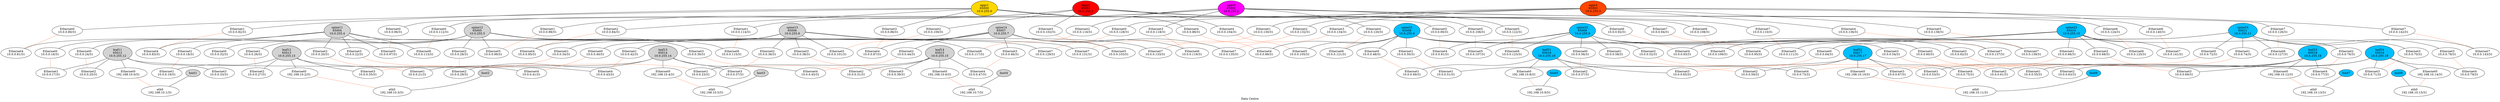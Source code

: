 strict graph {
	graph [label="Data Centre"];
	node [label="\N"];
	aggs1	 [bgp_asn=65000,
		dev_role=aggs,
		dev_type="microsoft-sonic",
		fillcolor=gold,
		label="aggs1
65000
10.0.255.0",
		loopback="10.0.255.0",
		pod=None,
		rank=1,
		style=filled];
	"iface-80"	 [dev_type=port,
		ipv4="10.0.0.80/31",
		label="Ethernet0
10.0.0.80/31",
		rank=2];
	aggs1 -- "iface-80"	 [color=black,
		phy=port];
	"iface-82"	 [dev_type=port,
		ipv4="10.0.0.82/31",
		label="Ethernet1
10.0.0.82/31",
		rank=2];
	aggs1 -- "iface-82"	 [color=black,
		phy=port];
	"iface-84"	 [dev_type=port,
		ipv4="10.0.0.84/31",
		label="Ethernet2
10.0.0.84/31",
		rank=2];
	aggs1 -- "iface-84"	 [color=black,
		phy=port];
	"iface-86"	 [dev_type=port,
		ipv4="10.0.0.86/31",
		label="Ethernet3
10.0.0.86/31",
		rank=2];
	aggs1 -- "iface-86"	 [color=black,
		phy=port];
	"iface-88"	 [dev_type=port,
		ipv4="10.0.0.88/31",
		label="Ethernet4
10.0.0.88/31",
		rank=2];
	aggs1 -- "iface-88"	 [color=black,
		phy=port];
	"iface-90"	 [dev_type=port,
		ipv4="10.0.0.90/31",
		label="Ethernet5
10.0.0.90/31",
		rank=2];
	aggs1 -- "iface-90"	 [color=black,
		phy=port];
	"iface-92"	 [dev_type=port,
		ipv4="10.0.0.92/31",
		label="Ethernet6
10.0.0.92/31",
		rank=2];
	aggs1 -- "iface-92"	 [color=black,
		phy=port];
	"iface-94"	 [dev_type=port,
		ipv4="10.0.0.94/31",
		label="Ethernet7
10.0.0.94/31",
		rank=2];
	aggs1 -- "iface-94"	 [color=black,
		phy=port];
	"iface-81"	 [dev_type=port,
		ipv4="10.0.0.81/31",
		label="Ethernet4
10.0.0.81/31",
		rank=3];
	"iface-80" -- "iface-81"	 [color=coral,
		linux_bridge=hs_br_80,
		phy=wire,
		role=dc];
	"iface-83"	 [dev_type=port,
		ipv4="10.0.0.83/31",
		label="Ethernet4
10.0.0.83/31",
		rank=3];
	"iface-82" -- "iface-83"	 [color=coral,
		linux_bridge=hs_br_82,
		phy=wire,
		role=dc];
	"iface-85"	 [dev_type=port,
		ipv4="10.0.0.85/31",
		label="Ethernet4
10.0.0.85/31",
		rank=3];
	"iface-84" -- "iface-85"	 [color=coral,
		linux_bridge=hs_br_84,
		phy=wire,
		role=dc];
	"iface-87"	 [dev_type=port,
		ipv4="10.0.0.87/31",
		label="Ethernet4
10.0.0.87/31",
		rank=3];
	"iface-86" -- "iface-87"	 [color=coral,
		linux_bridge=hs_br_86,
		phy=wire,
		role=dc];
	"iface-89"	 [dev_type=port,
		ipv4="10.0.0.89/31",
		label="Ethernet4
10.0.0.89/31",
		rank=3];
	"iface-88" -- "iface-89"	 [color=coral,
		linux_bridge=hs_br_88,
		phy=wire,
		role=dc];
	"iface-91"	 [dev_type=port,
		ipv4="10.0.0.91/31",
		label="Ethernet4
10.0.0.91/31",
		rank=3];
	"iface-90" -- "iface-91"	 [color=coral,
		linux_bridge=hs_br_90,
		phy=wire,
		role=dc];
	"iface-93"	 [dev_type=port,
		ipv4="10.0.0.93/31",
		label="Ethernet4
10.0.0.93/31",
		rank=3];
	"iface-92" -- "iface-93"	 [color=coral,
		linux_bridge=hs_br_92,
		phy=wire,
		role=dc];
	"iface-95"	 [dev_type=port,
		ipv4="10.0.0.95/31",
		label="Ethernet4
10.0.0.95/31",
		rank=3];
	"iface-94" -- "iface-95"	 [color=coral,
		linux_bridge=hs_br_94,
		phy=wire,
		role=dc];
	aggs2	 [bgp_asn=65001,
		dev_role=aggs,
		dev_type="microsoft-sonic",
		fillcolor=red,
		label="aggs2
65001
10.0.255.1",
		loopback="10.0.255.1",
		pod=None,
		rank=1,
		style=filled];
	"iface-96"	 [dev_type=port,
		ipv4="10.0.0.96/31",
		label="Ethernet0
10.0.0.96/31",
		rank=2];
	aggs2 -- "iface-96"	 [color=black,
		phy=port];
	"iface-98"	 [dev_type=port,
		ipv4="10.0.0.98/31",
		label="Ethernet1
10.0.0.98/31",
		rank=2];
	aggs2 -- "iface-98"	 [color=black,
		phy=port];
	"iface-100"	 [dev_type=port,
		ipv4="10.0.0.100/31",
		label="Ethernet2
10.0.0.100/31",
		rank=2];
	aggs2 -- "iface-100"	 [color=black,
		phy=port];
	"iface-102"	 [dev_type=port,
		ipv4="10.0.0.102/31",
		label="Ethernet3
10.0.0.102/31",
		rank=2];
	aggs2 -- "iface-102"	 [color=black,
		phy=port];
	"iface-104"	 [dev_type=port,
		ipv4="10.0.0.104/31",
		label="Ethernet4
10.0.0.104/31",
		rank=2];
	aggs2 -- "iface-104"	 [color=black,
		phy=port];
	"iface-106"	 [dev_type=port,
		ipv4="10.0.0.106/31",
		label="Ethernet5
10.0.0.106/31",
		rank=2];
	aggs2 -- "iface-106"	 [color=black,
		phy=port];
	"iface-108"	 [dev_type=port,
		ipv4="10.0.0.108/31",
		label="Ethernet6
10.0.0.108/31",
		rank=2];
	aggs2 -- "iface-108"	 [color=black,
		phy=port];
	"iface-110"	 [dev_type=port,
		ipv4="10.0.0.110/31",
		label="Ethernet7
10.0.0.110/31",
		rank=2];
	aggs2 -- "iface-110"	 [color=black,
		phy=port];
	"iface-97"	 [dev_type=port,
		ipv4="10.0.0.97/31",
		label="Ethernet5
10.0.0.97/31",
		rank=3];
	"iface-96" -- "iface-97"	 [color=coral,
		linux_bridge=hs_br_96,
		phy=wire,
		role=dc];
	"iface-99"	 [dev_type=port,
		ipv4="10.0.0.99/31",
		label="Ethernet5
10.0.0.99/31",
		rank=3];
	"iface-98" -- "iface-99"	 [color=coral,
		linux_bridge=hs_br_98,
		phy=wire,
		role=dc];
	"iface-101"	 [dev_type=port,
		ipv4="10.0.0.101/31",
		label="Ethernet5
10.0.0.101/31",
		rank=3];
	"iface-100" -- "iface-101"	 [color=coral,
		linux_bridge=hs_br_100,
		phy=wire,
		role=dc];
	"iface-103"	 [dev_type=port,
		ipv4="10.0.0.103/31",
		label="Ethernet5
10.0.0.103/31",
		rank=3];
	"iface-102" -- "iface-103"	 [color=coral,
		linux_bridge=hs_br_102,
		phy=wire,
		role=dc];
	"iface-105"	 [dev_type=port,
		ipv4="10.0.0.105/31",
		label="Ethernet5
10.0.0.105/31",
		rank=3];
	"iface-104" -- "iface-105"	 [color=coral,
		linux_bridge=hs_br_104,
		phy=wire,
		role=dc];
	"iface-107"	 [dev_type=port,
		ipv4="10.0.0.107/31",
		label="Ethernet5
10.0.0.107/31",
		rank=3];
	"iface-106" -- "iface-107"	 [color=coral,
		linux_bridge=hs_br_106,
		phy=wire,
		role=dc];
	"iface-109"	 [dev_type=port,
		ipv4="10.0.0.109/31",
		label="Ethernet5
10.0.0.109/31",
		rank=3];
	"iface-108" -- "iface-109"	 [color=coral,
		linux_bridge=hs_br_108,
		phy=wire,
		role=dc];
	"iface-111"	 [dev_type=port,
		ipv4="10.0.0.111/31",
		label="Ethernet5
10.0.0.111/31",
		rank=3];
	"iface-110" -- "iface-111"	 [color=coral,
		linux_bridge=hs_br_110,
		phy=wire,
		role=dc];
	aggs3	 [bgp_asn=65002,
		dev_role=aggs,
		dev_type="microsoft-sonic",
		fillcolor=magenta,
		label="aggs3
65002
10.0.255.2",
		loopback="10.0.255.2",
		pod=None,
		rank=1,
		style=filled];
	"iface-112"	 [dev_type=port,
		ipv4="10.0.0.112/31",
		label="Ethernet0
10.0.0.112/31",
		rank=2];
	aggs3 -- "iface-112"	 [color=black,
		phy=port];
	"iface-114"	 [dev_type=port,
		ipv4="10.0.0.114/31",
		label="Ethernet1
10.0.0.114/31",
		rank=2];
	aggs3 -- "iface-114"	 [color=black,
		phy=port];
	"iface-116"	 [dev_type=port,
		ipv4="10.0.0.116/31",
		label="Ethernet2
10.0.0.116/31",
		rank=2];
	aggs3 -- "iface-116"	 [color=black,
		phy=port];
	"iface-118"	 [dev_type=port,
		ipv4="10.0.0.118/31",
		label="Ethernet3
10.0.0.118/31",
		rank=2];
	aggs3 -- "iface-118"	 [color=black,
		phy=port];
	"iface-120"	 [dev_type=port,
		ipv4="10.0.0.120/31",
		label="Ethernet4
10.0.0.120/31",
		rank=2];
	aggs3 -- "iface-120"	 [color=black,
		phy=port];
	"iface-122"	 [dev_type=port,
		ipv4="10.0.0.122/31",
		label="Ethernet5
10.0.0.122/31",
		rank=2];
	aggs3 -- "iface-122"	 [color=black,
		phy=port];
	"iface-124"	 [dev_type=port,
		ipv4="10.0.0.124/31",
		label="Ethernet6
10.0.0.124/31",
		rank=2];
	aggs3 -- "iface-124"	 [color=black,
		phy=port];
	"iface-126"	 [dev_type=port,
		ipv4="10.0.0.126/31",
		label="Ethernet7
10.0.0.126/31",
		rank=2];
	aggs3 -- "iface-126"	 [color=black,
		phy=port];
	"iface-113"	 [dev_type=port,
		ipv4="10.0.0.113/31",
		label="Ethernet6
10.0.0.113/31",
		rank=3];
	"iface-112" -- "iface-113"	 [color=coral,
		linux_bridge=hs_br_112,
		phy=wire,
		role=dc];
	"iface-115"	 [dev_type=port,
		ipv4="10.0.0.115/31",
		label="Ethernet6
10.0.0.115/31",
		rank=3];
	"iface-114" -- "iface-115"	 [color=coral,
		linux_bridge=hs_br_114,
		phy=wire,
		role=dc];
	"iface-117"	 [dev_type=port,
		ipv4="10.0.0.117/31",
		label="Ethernet6
10.0.0.117/31",
		rank=3];
	"iface-116" -- "iface-117"	 [color=coral,
		linux_bridge=hs_br_116,
		phy=wire,
		role=dc];
	"iface-119"	 [dev_type=port,
		ipv4="10.0.0.119/31",
		label="Ethernet6
10.0.0.119/31",
		rank=3];
	"iface-118" -- "iface-119"	 [color=coral,
		linux_bridge=hs_br_118,
		phy=wire,
		role=dc];
	"iface-121"	 [dev_type=port,
		ipv4="10.0.0.121/31",
		label="Ethernet6
10.0.0.121/31",
		rank=3];
	"iface-120" -- "iface-121"	 [color=coral,
		linux_bridge=hs_br_120,
		phy=wire,
		role=dc];
	"iface-123"	 [dev_type=port,
		ipv4="10.0.0.123/31",
		label="Ethernet6
10.0.0.123/31",
		rank=3];
	"iface-122" -- "iface-123"	 [color=coral,
		linux_bridge=hs_br_122,
		phy=wire,
		role=dc];
	"iface-125"	 [dev_type=port,
		ipv4="10.0.0.125/31",
		label="Ethernet6
10.0.0.125/31",
		rank=3];
	"iface-124" -- "iface-125"	 [color=coral,
		linux_bridge=hs_br_124,
		phy=wire,
		role=dc];
	"iface-127"	 [dev_type=port,
		ipv4="10.0.0.127/31",
		label="Ethernet6
10.0.0.127/31",
		rank=3];
	"iface-126" -- "iface-127"	 [color=coral,
		linux_bridge=hs_br_126,
		phy=wire,
		role=dc];
	aggs4	 [bgp_asn=65003,
		dev_role=aggs,
		dev_type="microsoft-sonic",
		fillcolor=orangered,
		label="aggs4
65003
10.0.255.3",
		loopback="10.0.255.3",
		pod=None,
		rank=1,
		style=filled];
	"iface-128"	 [dev_type=port,
		ipv4="10.0.0.128/31",
		label="Ethernet0
10.0.0.128/31",
		rank=2];
	aggs4 -- "iface-128"	 [color=black,
		phy=port];
	"iface-130"	 [dev_type=port,
		ipv4="10.0.0.130/31",
		label="Ethernet1
10.0.0.130/31",
		rank=2];
	aggs4 -- "iface-130"	 [color=black,
		phy=port];
	"iface-132"	 [dev_type=port,
		ipv4="10.0.0.132/31",
		label="Ethernet2
10.0.0.132/31",
		rank=2];
	aggs4 -- "iface-132"	 [color=black,
		phy=port];
	"iface-134"	 [dev_type=port,
		ipv4="10.0.0.134/31",
		label="Ethernet3
10.0.0.134/31",
		rank=2];
	aggs4 -- "iface-134"	 [color=black,
		phy=port];
	"iface-136"	 [dev_type=port,
		ipv4="10.0.0.136/31",
		label="Ethernet4
10.0.0.136/31",
		rank=2];
	aggs4 -- "iface-136"	 [color=black,
		phy=port];
	"iface-138"	 [dev_type=port,
		ipv4="10.0.0.138/31",
		label="Ethernet5
10.0.0.138/31",
		rank=2];
	aggs4 -- "iface-138"	 [color=black,
		phy=port];
	"iface-140"	 [dev_type=port,
		ipv4="10.0.0.140/31",
		label="Ethernet6
10.0.0.140/31",
		rank=2];
	aggs4 -- "iface-140"	 [color=black,
		phy=port];
	"iface-142"	 [dev_type=port,
		ipv4="10.0.0.142/31",
		label="Ethernet7
10.0.0.142/31",
		rank=2];
	aggs4 -- "iface-142"	 [color=black,
		phy=port];
	"iface-129"	 [dev_type=port,
		ipv4="10.0.0.129/31",
		label="Ethernet7
10.0.0.129/31",
		rank=3];
	"iface-128" -- "iface-129"	 [color=coral,
		linux_bridge=hs_br_128,
		phy=wire,
		role=dc];
	"iface-131"	 [dev_type=port,
		ipv4="10.0.0.131/31",
		label="Ethernet7
10.0.0.131/31",
		rank=3];
	"iface-130" -- "iface-131"	 [color=coral,
		linux_bridge=hs_br_130,
		phy=wire,
		role=dc];
	"iface-133"	 [dev_type=port,
		ipv4="10.0.0.133/31",
		label="Ethernet7
10.0.0.133/31",
		rank=3];
	"iface-132" -- "iface-133"	 [color=coral,
		linux_bridge=hs_br_132,
		phy=wire,
		role=dc];
	"iface-135"	 [dev_type=port,
		ipv4="10.0.0.135/31",
		label="Ethernet7
10.0.0.135/31",
		rank=3];
	"iface-134" -- "iface-135"	 [color=coral,
		linux_bridge=hs_br_134,
		phy=wire,
		role=dc];
	"iface-137"	 [dev_type=port,
		ipv4="10.0.0.137/31",
		label="Ethernet7
10.0.0.137/31",
		rank=3];
	"iface-136" -- "iface-137"	 [color=coral,
		linux_bridge=hs_br_136,
		phy=wire,
		role=dc];
	"iface-139"	 [dev_type=port,
		ipv4="10.0.0.139/31",
		label="Ethernet7
10.0.0.139/31",
		rank=3];
	"iface-138" -- "iface-139"	 [color=coral,
		linux_bridge=hs_br_138,
		phy=wire,
		role=dc];
	"iface-141"	 [dev_type=port,
		ipv4="10.0.0.141/31",
		label="Ethernet7
10.0.0.141/31",
		rank=3];
	"iface-140" -- "iface-141"	 [color=coral,
		linux_bridge=hs_br_140,
		phy=wire,
		role=dc];
	"iface-143"	 [dev_type=port,
		ipv4="10.0.0.143/31",
		label="Ethernet7
10.0.0.143/31",
		rank=3];
	"iface-142" -- "iface-143"	 [color=coral,
		linux_bridge=hs_br_142,
		phy=wire,
		role=dc];
	spine11	 [bgp_asn=65004,
		dev_role=spines,
		dev_type="microsoft-sonic",
		fillcolor=lightgrey,
		label="spine11
65004
10.0.255.4",
		loopback="10.0.255.4",
		pod=A,
		rank=4,
		style=filled];
	"iface-16"	 [dev_type=port,
		ipv4="10.0.0.16/31",
		label="Ethernet0
10.0.0.16/31",
		rank=5];
	spine11 -- "iface-16"	 [color=black,
		phy=port];
	"iface-18"	 [dev_type=port,
		ipv4="10.0.0.18/31",
		label="Ethernet1
10.0.0.18/31",
		rank=5];
	spine11 -- "iface-18"	 [color=black,
		phy=port];
	"iface-20"	 [dev_type=port,
		ipv4="10.0.0.20/31",
		label="Ethernet2
10.0.0.20/31",
		rank=5];
	spine11 -- "iface-20"	 [color=black,
		phy=port];
	"iface-22"	 [dev_type=port,
		ipv4="10.0.0.22/31",
		label="Ethernet3
10.0.0.22/31",
		rank=5];
	spine11 -- "iface-22"	 [color=black,
		phy=port];
	spine11 -- "iface-81"	 [color=black,
		phy=port];
	spine11 -- "iface-97"	 [color=black,
		phy=port];
	spine11 -- "iface-113"	 [color=black,
		phy=port];
	spine11 -- "iface-129"	 [color=black,
		phy=port];
	"iface-17"	 [dev_type=port,
		ipv4="10.0.0.17/31",
		label="Ethernet1
10.0.0.17/31",
		rank=6];
	"iface-16" -- "iface-17"	 [color=coral,
		linux_bridge=hs_br_16,
		phy=wire,
		role=dc];
	"iface-19"	 [dev_type=port,
		ipv4="10.0.0.19/31",
		label="Ethernet1
10.0.0.19/31",
		rank=6];
	"iface-18" -- "iface-19"	 [color=coral,
		linux_bridge=hs_br_18,
		phy=wire,
		role=dc];
	"iface-21"	 [dev_type=port,
		ipv4="10.0.0.21/31",
		label="Ethernet1
10.0.0.21/31",
		rank=6];
	"iface-20" -- "iface-21"	 [color=coral,
		linux_bridge=hs_br_20,
		phy=wire,
		role=dc];
	"iface-23"	 [dev_type=port,
		ipv4="10.0.0.23/31",
		label="Ethernet1
10.0.0.23/31",
		rank=6];
	"iface-22" -- "iface-23"	 [color=coral,
		linux_bridge=hs_br_22,
		phy=wire,
		role=dc];
	spine12	 [bgp_asn=65005,
		dev_role=spines,
		dev_type="microsoft-sonic",
		fillcolor=lightgrey,
		label="spine12
65005
10.0.255.5",
		loopback="10.0.255.5",
		pod=A,
		rank=4,
		style=filled];
	"iface-24"	 [dev_type=port,
		ipv4="10.0.0.24/31",
		label="Ethernet0
10.0.0.24/31",
		rank=5];
	spine12 -- "iface-24"	 [color=black,
		phy=port];
	"iface-26"	 [dev_type=port,
		ipv4="10.0.0.26/31",
		label="Ethernet1
10.0.0.26/31",
		rank=5];
	spine12 -- "iface-26"	 [color=black,
		phy=port];
	"iface-28"	 [dev_type=port,
		ipv4="10.0.0.28/31",
		label="Ethernet2
10.0.0.28/31",
		rank=5];
	spine12 -- "iface-28"	 [color=black,
		phy=port];
	"iface-30"	 [dev_type=port,
		ipv4="10.0.0.30/31",
		label="Ethernet3
10.0.0.30/31",
		rank=5];
	spine12 -- "iface-30"	 [color=black,
		phy=port];
	spine12 -- "iface-83"	 [color=black,
		phy=port];
	spine12 -- "iface-99"	 [color=black,
		phy=port];
	spine12 -- "iface-115"	 [color=black,
		phy=port];
	spine12 -- "iface-131"	 [color=black,
		phy=port];
	"iface-25"	 [dev_type=port,
		ipv4="10.0.0.25/31",
		label="Ethernet2
10.0.0.25/31",
		rank=6];
	"iface-24" -- "iface-25"	 [color=coral,
		linux_bridge=hs_br_24,
		phy=wire,
		role=dc];
	"iface-27"	 [dev_type=port,
		ipv4="10.0.0.27/31",
		label="Ethernet2
10.0.0.27/31",
		rank=6];
	"iface-26" -- "iface-27"	 [color=coral,
		linux_bridge=hs_br_26,
		phy=wire,
		role=dc];
	"iface-29"	 [dev_type=port,
		ipv4="10.0.0.29/31",
		label="Ethernet2
10.0.0.29/31",
		rank=6];
	"iface-28" -- "iface-29"	 [color=coral,
		linux_bridge=hs_br_28,
		phy=wire,
		role=dc];
	"iface-31"	 [dev_type=port,
		ipv4="10.0.0.31/31",
		label="Ethernet2
10.0.0.31/31",
		rank=6];
	"iface-30" -- "iface-31"	 [color=coral,
		linux_bridge=hs_br_30,
		phy=wire,
		role=dc];
	spine13	 [bgp_asn=65006,
		dev_role=spines,
		dev_type="microsoft-sonic",
		fillcolor=lightgrey,
		label="spine13
65006
10.0.255.6",
		loopback="10.0.255.6",
		pod=A,
		rank=4,
		style=filled];
	"iface-32"	 [dev_type=port,
		ipv4="10.0.0.32/31",
		label="Ethernet0
10.0.0.32/31",
		rank=5];
	spine13 -- "iface-32"	 [color=black,
		phy=port];
	"iface-34"	 [dev_type=port,
		ipv4="10.0.0.34/31",
		label="Ethernet1
10.0.0.34/31",
		rank=5];
	spine13 -- "iface-34"	 [color=black,
		phy=port];
	"iface-36"	 [dev_type=port,
		ipv4="10.0.0.36/31",
		label="Ethernet2
10.0.0.36/31",
		rank=5];
	spine13 -- "iface-36"	 [color=black,
		phy=port];
	"iface-38"	 [dev_type=port,
		ipv4="10.0.0.38/31",
		label="Ethernet3
10.0.0.38/31",
		rank=5];
	spine13 -- "iface-38"	 [color=black,
		phy=port];
	spine13 -- "iface-85"	 [color=black,
		phy=port];
	spine13 -- "iface-101"	 [color=black,
		phy=port];
	spine13 -- "iface-117"	 [color=black,
		phy=port];
	spine13 -- "iface-133"	 [color=black,
		phy=port];
	"iface-33"	 [dev_type=port,
		ipv4="10.0.0.33/31",
		label="Ethernet3
10.0.0.33/31",
		rank=6];
	"iface-32" -- "iface-33"	 [color=coral,
		linux_bridge=hs_br_32,
		phy=wire,
		role=dc];
	"iface-35"	 [dev_type=port,
		ipv4="10.0.0.35/31",
		label="Ethernet3
10.0.0.35/31",
		rank=6];
	"iface-34" -- "iface-35"	 [color=coral,
		linux_bridge=hs_br_34,
		phy=wire,
		role=dc];
	"iface-37"	 [dev_type=port,
		ipv4="10.0.0.37/31",
		label="Ethernet3
10.0.0.37/31",
		rank=6];
	"iface-36" -- "iface-37"	 [color=coral,
		linux_bridge=hs_br_36,
		phy=wire,
		role=dc];
	"iface-39"	 [dev_type=port,
		ipv4="10.0.0.39/31",
		label="Ethernet3
10.0.0.39/31",
		rank=6];
	"iface-38" -- "iface-39"	 [color=coral,
		linux_bridge=hs_br_38,
		phy=wire,
		role=dc];
	spine14	 [bgp_asn=65007,
		dev_role=spines,
		dev_type="microsoft-sonic",
		fillcolor=lightgrey,
		label="spine14
65007
10.0.255.7",
		loopback="10.0.255.7",
		pod=A,
		rank=4,
		style=filled];
	"iface-40"	 [dev_type=port,
		ipv4="10.0.0.40/31",
		label="Ethernet0
10.0.0.40/31",
		rank=5];
	spine14 -- "iface-40"	 [color=black,
		phy=port];
	"iface-42"	 [dev_type=port,
		ipv4="10.0.0.42/31",
		label="Ethernet1
10.0.0.42/31",
		rank=5];
	spine14 -- "iface-42"	 [color=black,
		phy=port];
	"iface-44"	 [dev_type=port,
		ipv4="10.0.0.44/31",
		label="Ethernet2
10.0.0.44/31",
		rank=5];
	spine14 -- "iface-44"	 [color=black,
		phy=port];
	"iface-46"	 [dev_type=port,
		ipv4="10.0.0.46/31",
		label="Ethernet3
10.0.0.46/31",
		rank=5];
	spine14 -- "iface-46"	 [color=black,
		phy=port];
	spine14 -- "iface-87"	 [color=black,
		phy=port];
	spine14 -- "iface-103"	 [color=black,
		phy=port];
	spine14 -- "iface-119"	 [color=black,
		phy=port];
	spine14 -- "iface-135"	 [color=black,
		phy=port];
	"iface-41"	 [dev_type=port,
		ipv4="10.0.0.41/31",
		label="Ethernet4
10.0.0.41/31",
		rank=6];
	"iface-40" -- "iface-41"	 [color=coral,
		linux_bridge=hs_br_40,
		phy=wire,
		role=dc];
	"iface-43"	 [dev_type=port,
		ipv4="10.0.0.43/31",
		label="Ethernet4
10.0.0.43/31",
		rank=6];
	"iface-42" -- "iface-43"	 [color=coral,
		linux_bridge=hs_br_42,
		phy=wire,
		role=dc];
	"iface-45"	 [dev_type=port,
		ipv4="10.0.0.45/31",
		label="Ethernet4
10.0.0.45/31",
		rank=6];
	"iface-44" -- "iface-45"	 [color=coral,
		linux_bridge=hs_br_44,
		phy=wire,
		role=dc];
	"iface-47"	 [dev_type=port,
		ipv4="10.0.0.47/31",
		label="Ethernet4
10.0.0.47/31",
		rank=6];
	"iface-46" -- "iface-47"	 [color=coral,
		linux_bridge=hs_br_46,
		phy=wire,
		role=dc];
	spine21	 [bgp_asn=65008,
		dev_role=spines,
		dev_type="microsoft-sonic",
		fillcolor=deepskyblue,
		label="spine21
65008
10.0.255.8",
		loopback="10.0.255.8",
		pod=B,
		rank=4,
		style=filled];
	"iface-48"	 [dev_type=port,
		ipv4="10.0.0.48/31",
		label="Ethernet0
10.0.0.48/31",
		rank=5];
	spine21 -- "iface-48"	 [color=black,
		phy=port];
	"iface-50"	 [dev_type=port,
		ipv4="10.0.0.50/31",
		label="Ethernet1
10.0.0.50/31",
		rank=5];
	spine21 -- "iface-50"	 [color=black,
		phy=port];
	"iface-52"	 [dev_type=port,
		ipv4="10.0.0.52/31",
		label="Ethernet2
10.0.0.52/31",
		rank=5];
	spine21 -- "iface-52"	 [color=black,
		phy=port];
	"iface-54"	 [dev_type=port,
		ipv4="10.0.0.54/31",
		label="Ethernet3
10.0.0.54/31",
		rank=5];
	spine21 -- "iface-54"	 [color=black,
		phy=port];
	spine21 -- "iface-89"	 [color=black,
		phy=port];
	spine21 -- "iface-105"	 [color=black,
		phy=port];
	spine21 -- "iface-121"	 [color=black,
		phy=port];
	spine21 -- "iface-137"	 [color=black,
		phy=port];
	"iface-49"	 [dev_type=port,
		ipv4="10.0.0.49/31",
		label="Ethernet1
10.0.0.49/31",
		rank=6];
	"iface-48" -- "iface-49"	 [color=coral,
		linux_bridge=hs_br_48,
		phy=wire,
		role=dc];
	"iface-51"	 [dev_type=port,
		ipv4="10.0.0.51/31",
		label="Ethernet1
10.0.0.51/31",
		rank=6];
	"iface-50" -- "iface-51"	 [color=coral,
		linux_bridge=hs_br_50,
		phy=wire,
		role=dc];
	"iface-53"	 [dev_type=port,
		ipv4="10.0.0.53/31",
		label="Ethernet1
10.0.0.53/31",
		rank=6];
	"iface-52" -- "iface-53"	 [color=coral,
		linux_bridge=hs_br_52,
		phy=wire,
		role=dc];
	"iface-55"	 [dev_type=port,
		ipv4="10.0.0.55/31",
		label="Ethernet1
10.0.0.55/31",
		rank=6];
	"iface-54" -- "iface-55"	 [color=coral,
		linux_bridge=hs_br_54,
		phy=wire,
		role=dc];
	spine22	 [bgp_asn=65009,
		dev_role=spines,
		dev_type="microsoft-sonic",
		fillcolor=deepskyblue,
		label="spine22
65009
10.0.255.9",
		loopback="10.0.255.9",
		pod=B,
		rank=4,
		style=filled];
	"iface-56"	 [dev_type=port,
		ipv4="10.0.0.56/31",
		label="Ethernet0
10.0.0.56/31",
		rank=5];
	spine22 -- "iface-56"	 [color=black,
		phy=port];
	"iface-58"	 [dev_type=port,
		ipv4="10.0.0.58/31",
		label="Ethernet1
10.0.0.58/31",
		rank=5];
	spine22 -- "iface-58"	 [color=black,
		phy=port];
	"iface-60"	 [dev_type=port,
		ipv4="10.0.0.60/31",
		label="Ethernet2
10.0.0.60/31",
		rank=5];
	spine22 -- "iface-60"	 [color=black,
		phy=port];
	"iface-62"	 [dev_type=port,
		ipv4="10.0.0.62/31",
		label="Ethernet3
10.0.0.62/31",
		rank=5];
	spine22 -- "iface-62"	 [color=black,
		phy=port];
	spine22 -- "iface-91"	 [color=black,
		phy=port];
	spine22 -- "iface-107"	 [color=black,
		phy=port];
	spine22 -- "iface-123"	 [color=black,
		phy=port];
	spine22 -- "iface-139"	 [color=black,
		phy=port];
	"iface-57"	 [dev_type=port,
		ipv4="10.0.0.57/31",
		label="Ethernet2
10.0.0.57/31",
		rank=6];
	"iface-56" -- "iface-57"	 [color=coral,
		linux_bridge=hs_br_56,
		phy=wire,
		role=dc];
	"iface-59"	 [dev_type=port,
		ipv4="10.0.0.59/31",
		label="Ethernet2
10.0.0.59/31",
		rank=6];
	"iface-58" -- "iface-59"	 [color=coral,
		linux_bridge=hs_br_58,
		phy=wire,
		role=dc];
	"iface-61"	 [dev_type=port,
		ipv4="10.0.0.61/31",
		label="Ethernet2
10.0.0.61/31",
		rank=6];
	"iface-60" -- "iface-61"	 [color=coral,
		linux_bridge=hs_br_60,
		phy=wire,
		role=dc];
	"iface-63"	 [dev_type=port,
		ipv4="10.0.0.63/31",
		label="Ethernet2
10.0.0.63/31",
		rank=6];
	"iface-62" -- "iface-63"	 [color=coral,
		linux_bridge=hs_br_62,
		phy=wire,
		role=dc];
	spine23	 [bgp_asn=65010,
		dev_role=spines,
		dev_type="microsoft-sonic",
		fillcolor=deepskyblue,
		label="spine23
65010
10.0.255.10",
		loopback="10.0.255.10",
		pod=B,
		rank=4,
		style=filled];
	"iface-64"	 [dev_type=port,
		ipv4="10.0.0.64/31",
		label="Ethernet0
10.0.0.64/31",
		rank=5];
	spine23 -- "iface-64"	 [color=black,
		phy=port];
	"iface-66"	 [dev_type=port,
		ipv4="10.0.0.66/31",
		label="Ethernet1
10.0.0.66/31",
		rank=5];
	spine23 -- "iface-66"	 [color=black,
		phy=port];
	"iface-68"	 [dev_type=port,
		ipv4="10.0.0.68/31",
		label="Ethernet2
10.0.0.68/31",
		rank=5];
	spine23 -- "iface-68"	 [color=black,
		phy=port];
	"iface-70"	 [dev_type=port,
		ipv4="10.0.0.70/31",
		label="Ethernet3
10.0.0.70/31",
		rank=5];
	spine23 -- "iface-70"	 [color=black,
		phy=port];
	spine23 -- "iface-93"	 [color=black,
		phy=port];
	spine23 -- "iface-109"	 [color=black,
		phy=port];
	spine23 -- "iface-125"	 [color=black,
		phy=port];
	spine23 -- "iface-141"	 [color=black,
		phy=port];
	"iface-65"	 [dev_type=port,
		ipv4="10.0.0.65/31",
		label="Ethernet3
10.0.0.65/31",
		rank=6];
	"iface-64" -- "iface-65"	 [color=coral,
		linux_bridge=hs_br_64,
		phy=wire,
		role=dc];
	"iface-67"	 [dev_type=port,
		ipv4="10.0.0.67/31",
		label="Ethernet3
10.0.0.67/31",
		rank=6];
	"iface-66" -- "iface-67"	 [color=coral,
		linux_bridge=hs_br_66,
		phy=wire,
		role=dc];
	"iface-69"	 [dev_type=port,
		ipv4="10.0.0.69/31",
		label="Ethernet3
10.0.0.69/31",
		rank=6];
	"iface-68" -- "iface-69"	 [color=coral,
		linux_bridge=hs_br_68,
		phy=wire,
		role=dc];
	"iface-71"	 [dev_type=port,
		ipv4="10.0.0.71/31",
		label="Ethernet3
10.0.0.71/31",
		rank=6];
	"iface-70" -- "iface-71"	 [color=coral,
		linux_bridge=hs_br_70,
		phy=wire,
		role=dc];
	spine24	 [bgp_asn=65011,
		dev_role=spines,
		dev_type="microsoft-sonic",
		fillcolor=deepskyblue,
		label="spine24
65011
10.0.255.11",
		loopback="10.0.255.11",
		pod=B,
		rank=4,
		style=filled];
	"iface-72"	 [dev_type=port,
		ipv4="10.0.0.72/31",
		label="Ethernet0
10.0.0.72/31",
		rank=5];
	spine24 -- "iface-72"	 [color=black,
		phy=port];
	"iface-74"	 [dev_type=port,
		ipv4="10.0.0.74/31",
		label="Ethernet1
10.0.0.74/31",
		rank=5];
	spine24 -- "iface-74"	 [color=black,
		phy=port];
	"iface-76"	 [dev_type=port,
		ipv4="10.0.0.76/31",
		label="Ethernet2
10.0.0.76/31",
		rank=5];
	spine24 -- "iface-76"	 [color=black,
		phy=port];
	"iface-78"	 [dev_type=port,
		ipv4="10.0.0.78/31",
		label="Ethernet3
10.0.0.78/31",
		rank=5];
	spine24 -- "iface-78"	 [color=black,
		phy=port];
	spine24 -- "iface-95"	 [color=black,
		phy=port];
	spine24 -- "iface-111"	 [color=black,
		phy=port];
	spine24 -- "iface-127"	 [color=black,
		phy=port];
	spine24 -- "iface-143"	 [color=black,
		phy=port];
	"iface-73"	 [dev_type=port,
		ipv4="10.0.0.73/31",
		label="Ethernet4
10.0.0.73/31",
		rank=6];
	"iface-72" -- "iface-73"	 [color=coral,
		linux_bridge=hs_br_72,
		phy=wire,
		role=dc];
	"iface-75"	 [dev_type=port,
		ipv4="10.0.0.75/31",
		label="Ethernet4
10.0.0.75/31",
		rank=6];
	"iface-74" -- "iface-75"	 [color=coral,
		linux_bridge=hs_br_74,
		phy=wire,
		role=dc];
	"iface-77"	 [dev_type=port,
		ipv4="10.0.0.77/31",
		label="Ethernet4
10.0.0.77/31",
		rank=6];
	"iface-76" -- "iface-77"	 [color=coral,
		linux_bridge=hs_br_76,
		phy=wire,
		role=dc];
	"iface-79"	 [dev_type=port,
		ipv4="10.0.0.79/31",
		label="Ethernet4
10.0.0.79/31",
		rank=6];
	"iface-78" -- "iface-79"	 [color=coral,
		linux_bridge=hs_br_78,
		phy=wire,
		role=dc];
	leaf11	 [bgp_asn=65012,
		dev_role=leafs,
		dev_type="microsoft-sonic",
		fillcolor=lightgrey,
		label="leaf11
65012
10.0.255.12",
		loopback="10.0.255.12",
		pod=A,
		rank=7,
		style=filled];
	"iface-0"	 [dev_type=port,
		ipv4="192.168.10.0/31",
		label="Ethernet0
192.168.10.0/31",
		rank=8];
	leaf11 -- "iface-0"	 [color=black,
		phy=port];
	leaf11 -- "iface-17"	 [color=black,
		phy=port];
	leaf11 -- "iface-25"	 [color=black,
		phy=port];
	leaf11 -- "iface-33"	 [color=black,
		phy=port];
	leaf11 -- "iface-41"	 [color=black,
		phy=port];
	"iface-1"	 [dev_type=port,
		ipv4="192.168.10.1/31",
		label="eth0
192.168.10.1/31",
		rank=9];
	"iface-0" -- "iface-1"	 [color=coral,
		linux_bridge=hs_br_0,
		phy=wire,
		role=customer];
	leaf12	 [bgp_asn=65013,
		dev_role=leafs,
		dev_type="microsoft-sonic",
		fillcolor=lightgrey,
		label="leaf12
65013
10.0.255.13",
		loopback="10.0.255.13",
		pod=A,
		rank=7,
		style=filled];
	"iface-2"	 [dev_type=port,
		ipv4="192.168.10.2/31",
		label="Ethernet0
192.168.10.2/31",
		rank=8];
	leaf12 -- "iface-2"	 [color=black,
		phy=port];
	leaf12 -- "iface-19"	 [color=black,
		phy=port];
	leaf12 -- "iface-27"	 [color=black,
		phy=port];
	leaf12 -- "iface-35"	 [color=black,
		phy=port];
	leaf12 -- "iface-43"	 [color=black,
		phy=port];
	"iface-3"	 [dev_type=port,
		ipv4="192.168.10.3/31",
		label="eth0
192.168.10.3/31",
		rank=9];
	"iface-2" -- "iface-3"	 [color=coral,
		linux_bridge=hs_br_2,
		phy=wire,
		role=customer];
	leaf13	 [bgp_asn=65014,
		dev_role=leafs,
		dev_type="microsoft-sonic",
		fillcolor=lightgrey,
		label="leaf13
65014
10.0.255.14",
		loopback="10.0.255.14",
		pod=A,
		rank=7,
		style=filled];
	"iface-4"	 [dev_type=port,
		ipv4="192.168.10.4/31",
		label="Ethernet0
192.168.10.4/31",
		rank=8];
	leaf13 -- "iface-4"	 [color=black,
		phy=port];
	leaf13 -- "iface-21"	 [color=black,
		phy=port];
	leaf13 -- "iface-29"	 [color=black,
		phy=port];
	leaf13 -- "iface-37"	 [color=black,
		phy=port];
	leaf13 -- "iface-45"	 [color=black,
		phy=port];
	"iface-5"	 [dev_type=port,
		ipv4="192.168.10.5/31",
		label="eth0
192.168.10.5/31",
		rank=9];
	"iface-4" -- "iface-5"	 [color=coral,
		linux_bridge=hs_br_4,
		phy=wire,
		role=customer];
	leaf14	 [bgp_asn=65015,
		dev_role=leafs,
		dev_type="microsoft-sonic",
		fillcolor=lightgrey,
		label="leaf14
65015
10.0.255.15",
		loopback="10.0.255.15",
		pod=A,
		rank=7,
		style=filled];
	"iface-6"	 [dev_type=port,
		ipv4="192.168.10.6/31",
		label="Ethernet0
192.168.10.6/31",
		rank=8];
	leaf14 -- "iface-6"	 [color=black,
		phy=port];
	leaf14 -- "iface-23"	 [color=black,
		phy=port];
	leaf14 -- "iface-31"	 [color=black,
		phy=port];
	leaf14 -- "iface-39"	 [color=black,
		phy=port];
	leaf14 -- "iface-47"	 [color=black,
		phy=port];
	"iface-7"	 [dev_type=port,
		ipv4="192.168.10.7/31",
		label="eth0
192.168.10.7/31",
		rank=9];
	"iface-6" -- "iface-7"	 [color=coral,
		linux_bridge=hs_br_6,
		phy=wire,
		role=customer];
	leaf21	 [bgp_asn=65016,
		dev_role=leafs,
		dev_type="microsoft-sonic",
		fillcolor=deepskyblue,
		label="leaf21
65016
10.0.255.16",
		loopback="10.0.255.16",
		pod=B,
		rank=7,
		style=filled];
	"iface-8"	 [dev_type=port,
		ipv4="192.168.10.8/31",
		label="Ethernet0
192.168.10.8/31",
		rank=8];
	leaf21 -- "iface-8"	 [color=black,
		phy=port];
	leaf21 -- "iface-49"	 [color=black,
		phy=port];
	leaf21 -- "iface-57"	 [color=black,
		phy=port];
	leaf21 -- "iface-65"	 [color=black,
		phy=port];
	leaf21 -- "iface-73"	 [color=black,
		phy=port];
	"iface-9"	 [dev_type=port,
		ipv4="192.168.10.9/31",
		label="eth0
192.168.10.9/31",
		rank=9];
	"iface-8" -- "iface-9"	 [color=coral,
		linux_bridge=hs_br_8,
		phy=wire,
		role=customer];
	leaf22	 [bgp_asn=65017,
		dev_role=leafs,
		dev_type="microsoft-sonic",
		fillcolor=deepskyblue,
		label="leaf22
65017
10.0.255.17",
		loopback="10.0.255.17",
		pod=B,
		rank=7,
		style=filled];
	"iface-10"	 [dev_type=port,
		ipv4="192.168.10.10/31",
		label="Ethernet0
192.168.10.10/31",
		rank=8];
	leaf22 -- "iface-10"	 [color=black,
		phy=port];
	leaf22 -- "iface-51"	 [color=black,
		phy=port];
	leaf22 -- "iface-59"	 [color=black,
		phy=port];
	leaf22 -- "iface-67"	 [color=black,
		phy=port];
	leaf22 -- "iface-75"	 [color=black,
		phy=port];
	"iface-11"	 [dev_type=port,
		ipv4="192.168.10.11/31",
		label="eth0
192.168.10.11/31",
		rank=9];
	"iface-10" -- "iface-11"	 [color=coral,
		linux_bridge=hs_br_10,
		phy=wire,
		role=customer];
	leaf23	 [bgp_asn=65018,
		dev_role=leafs,
		dev_type="microsoft-sonic",
		fillcolor=deepskyblue,
		label="leaf23
65018
10.0.255.18",
		loopback="10.0.255.18",
		pod=B,
		rank=7,
		style=filled];
	"iface-12"	 [dev_type=port,
		ipv4="192.168.10.12/31",
		label="Ethernet0
192.168.10.12/31",
		rank=8];
	leaf23 -- "iface-12"	 [color=black,
		phy=port];
	leaf23 -- "iface-53"	 [color=black,
		phy=port];
	leaf23 -- "iface-61"	 [color=black,
		phy=port];
	leaf23 -- "iface-69"	 [color=black,
		phy=port];
	leaf23 -- "iface-77"	 [color=black,
		phy=port];
	"iface-13"	 [dev_type=port,
		ipv4="192.168.10.13/31",
		label="eth0
192.168.10.13/31",
		rank=9];
	"iface-12" -- "iface-13"	 [color=coral,
		linux_bridge=hs_br_12,
		phy=wire,
		role=customer];
	leaf24	 [bgp_asn=65019,
		dev_role=leafs,
		dev_type="microsoft-sonic",
		fillcolor=deepskyblue,
		label="leaf24
65019
10.0.255.19",
		loopback="10.0.255.19",
		pod=B,
		rank=7,
		style=filled];
	"iface-14"	 [dev_type=port,
		ipv4="192.168.10.14/31",
		label="Ethernet0
192.168.10.14/31",
		rank=8];
	leaf24 -- "iface-14"	 [color=black,
		phy=port];
	leaf24 -- "iface-55"	 [color=black,
		phy=port];
	leaf24 -- "iface-63"	 [color=black,
		phy=port];
	leaf24 -- "iface-71"	 [color=black,
		phy=port];
	leaf24 -- "iface-79"	 [color=black,
		phy=port];
	"iface-15"	 [dev_type=port,
		ipv4="192.168.10.15/31",
		label="eth0
192.168.10.15/31",
		rank=9];
	"iface-14" -- "iface-15"	 [color=coral,
		linux_bridge=hs_br_14,
		phy=wire,
		role=customer];
	host1	 [dev_role=hosts,
		dev_type=ubuntu,
		fillcolor=lightgrey,
		pod=A,
		rank=10,
		style=filled];
	host1 -- "iface-1"	 [color=black,
		phy=port];
	host2	 [dev_role=hosts,
		dev_type=ubuntu,
		fillcolor=lightgrey,
		pod=A,
		rank=10,
		style=filled];
	host2 -- "iface-3"	 [color=black,
		phy=port];
	host3	 [dev_role=hosts,
		dev_type=ubuntu,
		fillcolor=lightgrey,
		pod=A,
		rank=10,
		style=filled];
	host3 -- "iface-5"	 [color=black,
		phy=port];
	host4	 [dev_role=hosts,
		dev_type=ubuntu,
		fillcolor=lightgrey,
		pod=A,
		rank=10,
		style=filled];
	host4 -- "iface-7"	 [color=black,
		phy=port];
	host5	 [dev_role=hosts,
		dev_type=ubuntu,
		fillcolor=deepskyblue,
		pod=B,
		rank=10,
		style=filled];
	host5 -- "iface-9"	 [color=black,
		phy=port];
	host6	 [dev_role=hosts,
		dev_type=ubuntu,
		fillcolor=deepskyblue,
		pod=B,
		rank=10,
		style=filled];
	host6 -- "iface-11"	 [color=black,
		phy=port];
	host7	 [dev_role=hosts,
		dev_type=ubuntu,
		fillcolor=deepskyblue,
		pod=B,
		rank=10,
		style=filled];
	host7 -- "iface-13"	 [color=black,
		phy=port];
	host8	 [dev_role=hosts,
		dev_type=ubuntu,
		fillcolor=deepskyblue,
		pod=B,
		rank=10,
		style=filled];
	host8 -- "iface-15"	 [color=black,
		phy=port];
}

